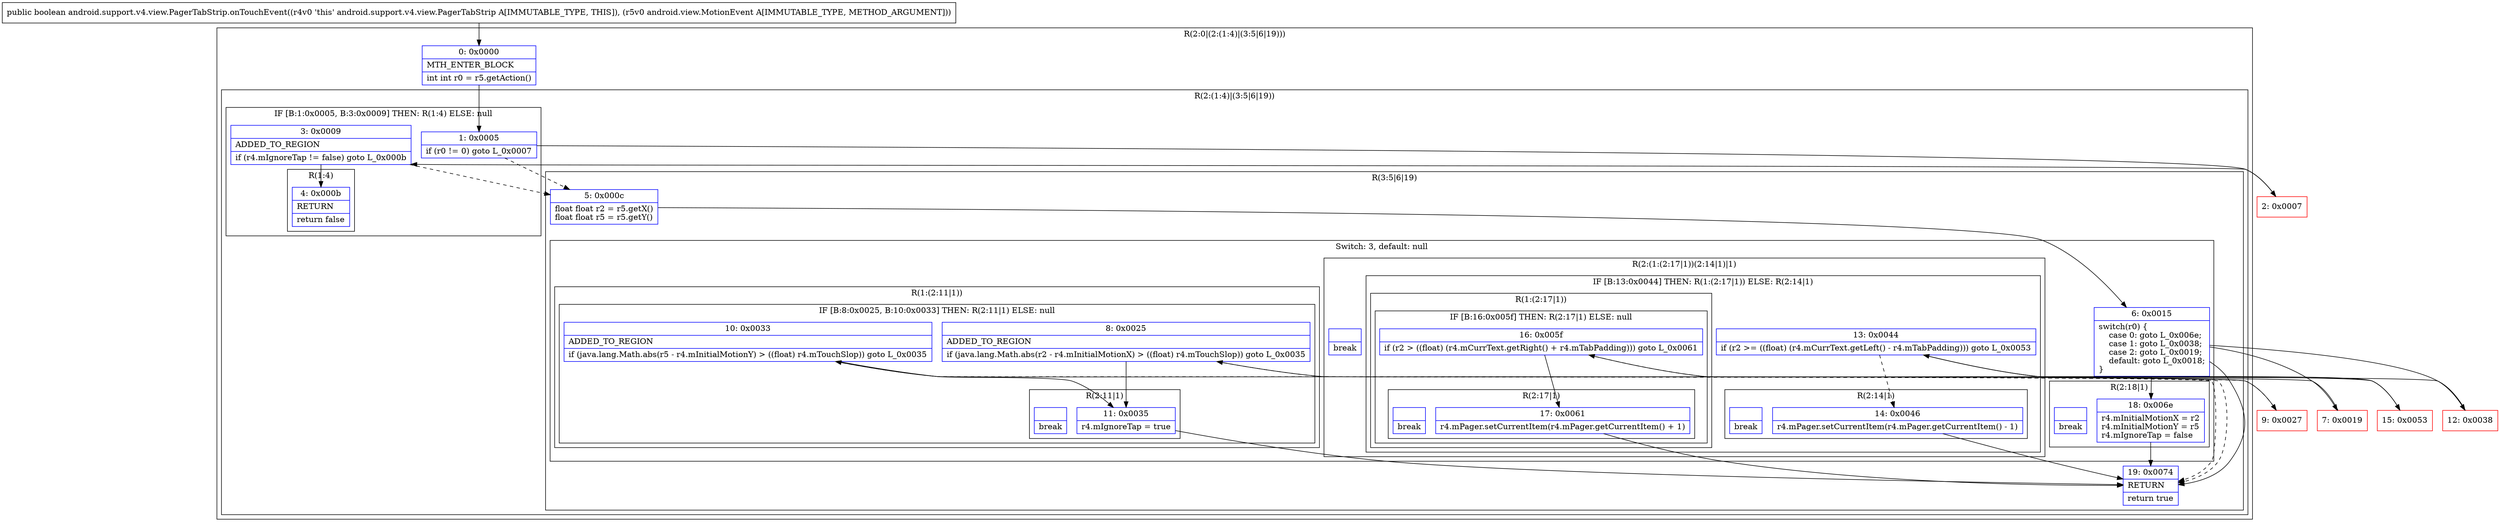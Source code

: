 digraph "CFG forandroid.support.v4.view.PagerTabStrip.onTouchEvent(Landroid\/view\/MotionEvent;)Z" {
subgraph cluster_Region_1528252482 {
label = "R(2:0|(2:(1:4)|(3:5|6|19)))";
node [shape=record,color=blue];
Node_0 [shape=record,label="{0\:\ 0x0000|MTH_ENTER_BLOCK\l|int int r0 = r5.getAction()\l}"];
subgraph cluster_Region_2036145902 {
label = "R(2:(1:4)|(3:5|6|19))";
node [shape=record,color=blue];
subgraph cluster_IfRegion_318475474 {
label = "IF [B:1:0x0005, B:3:0x0009] THEN: R(1:4) ELSE: null";
node [shape=record,color=blue];
Node_1 [shape=record,label="{1\:\ 0x0005|if (r0 != 0) goto L_0x0007\l}"];
Node_3 [shape=record,label="{3\:\ 0x0009|ADDED_TO_REGION\l|if (r4.mIgnoreTap != false) goto L_0x000b\l}"];
subgraph cluster_Region_575821952 {
label = "R(1:4)";
node [shape=record,color=blue];
Node_4 [shape=record,label="{4\:\ 0x000b|RETURN\l|return false\l}"];
}
}
subgraph cluster_Region_423613480 {
label = "R(3:5|6|19)";
node [shape=record,color=blue];
Node_5 [shape=record,label="{5\:\ 0x000c|float float r2 = r5.getX()\lfloat float r5 = r5.getY()\l}"];
subgraph cluster_SwitchRegion_1781697483 {
label = "Switch: 3, default: null";
node [shape=record,color=blue];
Node_6 [shape=record,label="{6\:\ 0x0015|switch(r0) \{\l    case 0: goto L_0x006e;\l    case 1: goto L_0x0038;\l    case 2: goto L_0x0019;\l    default: goto L_0x0018;\l\}\l}"];
subgraph cluster_Region_2022431253 {
label = "R(2:18|1)";
node [shape=record,color=blue];
Node_18 [shape=record,label="{18\:\ 0x006e|r4.mInitialMotionX = r2\lr4.mInitialMotionY = r5\lr4.mIgnoreTap = false\l}"];
Node_InsnContainer_1754923416 [shape=record,label="{|break\l}"];
}
subgraph cluster_Region_949594050 {
label = "R(2:(1:(2:17|1))(2:14|1)|1)";
node [shape=record,color=blue];
subgraph cluster_IfRegion_920143050 {
label = "IF [B:13:0x0044] THEN: R(1:(2:17|1)) ELSE: R(2:14|1)";
node [shape=record,color=blue];
Node_13 [shape=record,label="{13\:\ 0x0044|if (r2 \>= ((float) (r4.mCurrText.getLeft() \- r4.mTabPadding))) goto L_0x0053\l}"];
subgraph cluster_Region_698508369 {
label = "R(1:(2:17|1))";
node [shape=record,color=blue];
subgraph cluster_IfRegion_1221262601 {
label = "IF [B:16:0x005f] THEN: R(2:17|1) ELSE: null";
node [shape=record,color=blue];
Node_16 [shape=record,label="{16\:\ 0x005f|if (r2 \> ((float) (r4.mCurrText.getRight() + r4.mTabPadding))) goto L_0x0061\l}"];
subgraph cluster_Region_428130237 {
label = "R(2:17|1)";
node [shape=record,color=blue];
Node_17 [shape=record,label="{17\:\ 0x0061|r4.mPager.setCurrentItem(r4.mPager.getCurrentItem() + 1)\l}"];
Node_InsnContainer_556461012 [shape=record,label="{|break\l}"];
}
}
}
subgraph cluster_Region_1417215876 {
label = "R(2:14|1)";
node [shape=record,color=blue];
Node_14 [shape=record,label="{14\:\ 0x0046|r4.mPager.setCurrentItem(r4.mPager.getCurrentItem() \- 1)\l}"];
Node_InsnContainer_1849854390 [shape=record,label="{|break\l}"];
}
}
Node_InsnContainer_1376234132 [shape=record,label="{|break\l}"];
}
subgraph cluster_Region_604348235 {
label = "R(1:(2:11|1))";
node [shape=record,color=blue];
subgraph cluster_IfRegion_800325292 {
label = "IF [B:8:0x0025, B:10:0x0033] THEN: R(2:11|1) ELSE: null";
node [shape=record,color=blue];
Node_8 [shape=record,label="{8\:\ 0x0025|ADDED_TO_REGION\l|if (java.lang.Math.abs(r2 \- r4.mInitialMotionX) \> ((float) r4.mTouchSlop)) goto L_0x0035\l}"];
Node_10 [shape=record,label="{10\:\ 0x0033|ADDED_TO_REGION\l|if (java.lang.Math.abs(r5 \- r4.mInitialMotionY) \> ((float) r4.mTouchSlop)) goto L_0x0035\l}"];
subgraph cluster_Region_932364432 {
label = "R(2:11|1)";
node [shape=record,color=blue];
Node_11 [shape=record,label="{11\:\ 0x0035|r4.mIgnoreTap = true\l}"];
Node_InsnContainer_1307046125 [shape=record,label="{|break\l}"];
}
}
}
}
Node_19 [shape=record,label="{19\:\ 0x0074|RETURN\l|return true\l}"];
}
}
}
Node_2 [shape=record,color=red,label="{2\:\ 0x0007}"];
Node_7 [shape=record,color=red,label="{7\:\ 0x0019}"];
Node_9 [shape=record,color=red,label="{9\:\ 0x0027}"];
Node_12 [shape=record,color=red,label="{12\:\ 0x0038}"];
Node_15 [shape=record,color=red,label="{15\:\ 0x0053}"];
MethodNode[shape=record,label="{public boolean android.support.v4.view.PagerTabStrip.onTouchEvent((r4v0 'this' android.support.v4.view.PagerTabStrip A[IMMUTABLE_TYPE, THIS]), (r5v0 android.view.MotionEvent A[IMMUTABLE_TYPE, METHOD_ARGUMENT])) }"];
MethodNode -> Node_0;
Node_0 -> Node_1;
Node_1 -> Node_2;
Node_1 -> Node_5[style=dashed];
Node_3 -> Node_4;
Node_3 -> Node_5[style=dashed];
Node_5 -> Node_6;
Node_6 -> Node_7;
Node_6 -> Node_12;
Node_6 -> Node_18;
Node_6 -> Node_19;
Node_18 -> Node_19;
Node_13 -> Node_14[style=dashed];
Node_13 -> Node_15;
Node_16 -> Node_17;
Node_16 -> Node_19[style=dashed];
Node_17 -> Node_19;
Node_14 -> Node_19;
Node_8 -> Node_9[style=dashed];
Node_8 -> Node_11;
Node_10 -> Node_11;
Node_10 -> Node_19[style=dashed];
Node_11 -> Node_19;
Node_2 -> Node_3;
Node_7 -> Node_8;
Node_9 -> Node_10;
Node_12 -> Node_13;
Node_15 -> Node_16;
}

